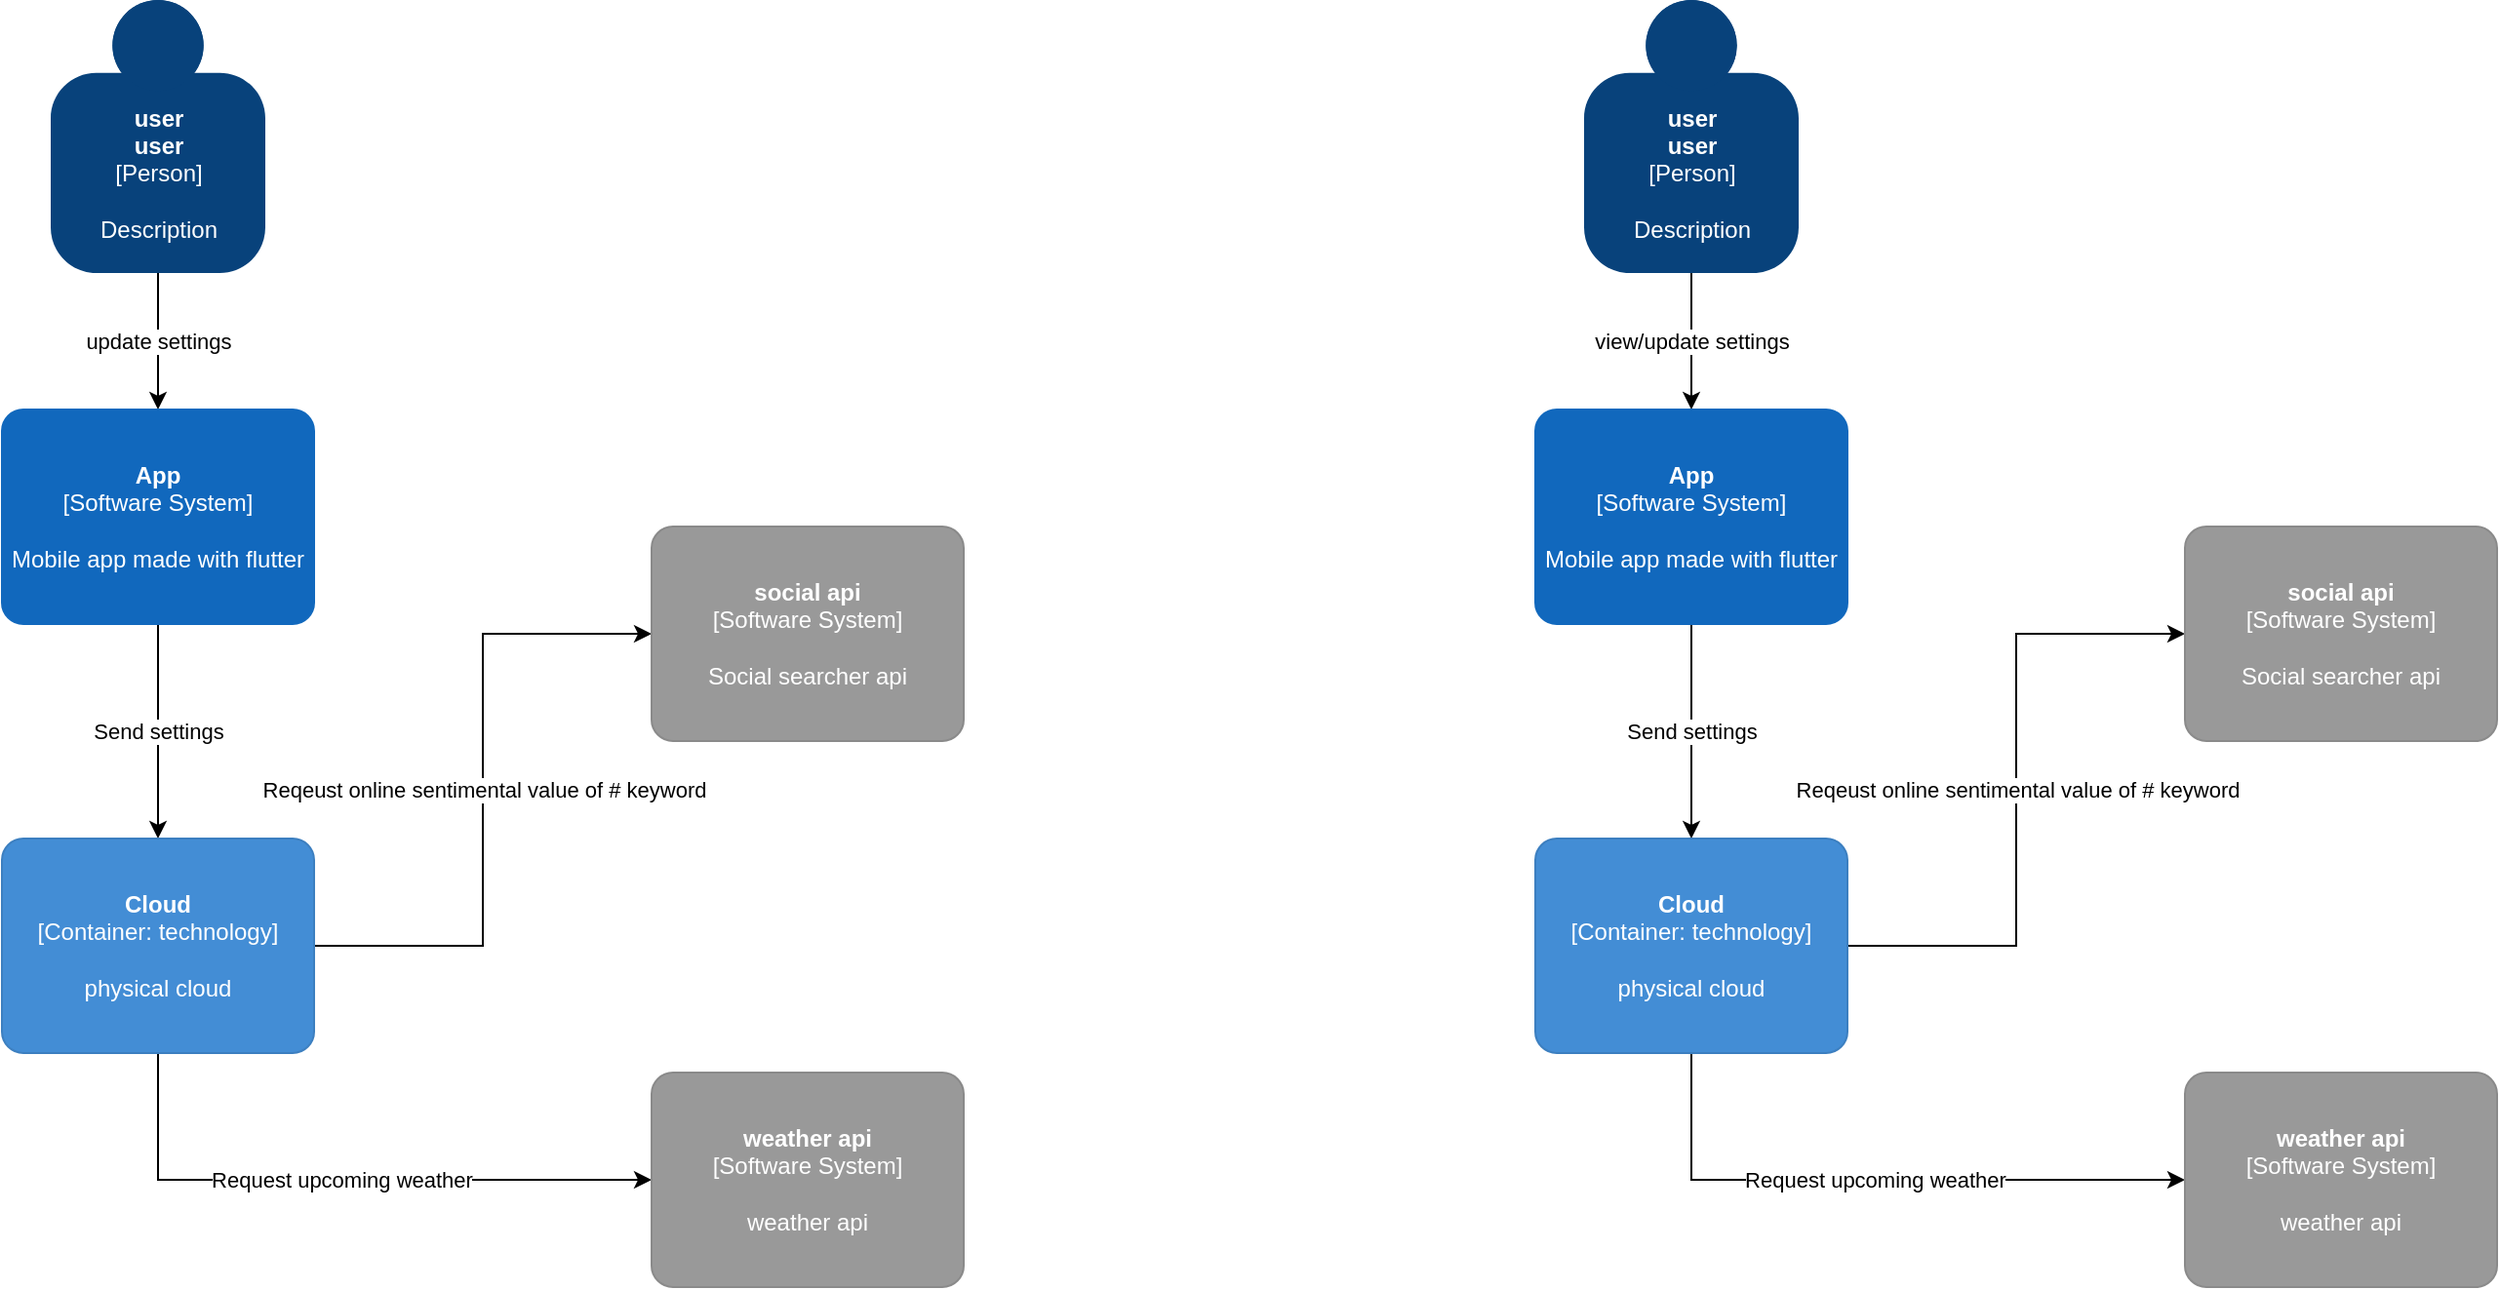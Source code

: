 <mxfile version="14.4.3" type="device"><diagram id="BgJCy_8XO9X8LNMRe-S4" name="Page-1"><mxGraphModel dx="1422" dy="822" grid="1" gridSize="10" guides="1" tooltips="1" connect="1" arrows="1" fold="1" page="1" pageScale="1" pageWidth="827" pageHeight="1169" math="0" shadow="0"><root><mxCell id="0"/><mxCell id="1" parent="0"/><mxCell id="Uh_qh2M5I4nhiFiS0w4W-3" value="update settings" style="edgeStyle=orthogonalEdgeStyle;rounded=0;orthogonalLoop=1;jettySize=auto;html=1;" edge="1" parent="1" source="Uh_qh2M5I4nhiFiS0w4W-1" target="Uh_qh2M5I4nhiFiS0w4W-2"><mxGeometry relative="1" as="geometry"/></mxCell><object placeholders="1" c4Name="user&#10;user" c4Type="Person" c4Description="Description" label="&lt;b&gt;%c4Name%&lt;/b&gt;&lt;div&gt;[%c4Type%]&lt;/div&gt;&lt;br&gt;&lt;div&gt;%c4Description%&lt;/div&gt;" id="Uh_qh2M5I4nhiFiS0w4W-1"><mxCell style="html=1;dashed=0;whitespace=wrap;fillColor=#08427b;strokeColor=none;fontColor=#ffffff;shape=mxgraph.c4.person;align=center;metaEdit=1;points=[[0.5,0,0],[1,0.5,0],[1,0.75,0],[0.75,1,0],[0.5,1,0],[0.25,1,0],[0,0.75,0],[0,0.5,0]];metaData={&quot;c4Type&quot;:{&quot;editable&quot;:false}};" vertex="1" parent="1"><mxGeometry x="359" y="60" width="110.0" height="140" as="geometry"/></mxCell></object><mxCell id="Uh_qh2M5I4nhiFiS0w4W-8" value="Send settings" style="edgeStyle=orthogonalEdgeStyle;rounded=0;orthogonalLoop=1;jettySize=auto;html=1;" edge="1" parent="1" source="Uh_qh2M5I4nhiFiS0w4W-2" target="Uh_qh2M5I4nhiFiS0w4W-5"><mxGeometry relative="1" as="geometry"/></mxCell><object placeholders="1" c4Name="App" c4Type="Software System" c4Description="Mobile app made with flutter&#10;" label="&lt;b&gt;%c4Name%&lt;/b&gt;&lt;div&gt;[%c4Type%]&lt;/div&gt;&lt;br&gt;&lt;div&gt;%c4Description%&lt;/div&gt;" id="Uh_qh2M5I4nhiFiS0w4W-2"><mxCell style="rounded=1;whiteSpace=wrap;html=1;labelBackgroundColor=none;fillColor=#1168BD;fontColor=#ffffff;align=center;arcSize=10;strokeColor=#1168BD;metaEdit=1;metaData={&quot;c4Type&quot;:{&quot;editable&quot;:false}};points=[[0.25,0,0],[0.5,0,0],[0.75,0,0],[1,0.25,0],[1,0.5,0],[1,0.75,0],[0.75,1,0],[0.5,1,0],[0.25,1,0],[0,0.75,0],[0,0.5,0],[0,0.25,0]];" vertex="1" parent="1"><mxGeometry x="334" y="270" width="160" height="110.0" as="geometry"/></mxCell></object><mxCell id="Uh_qh2M5I4nhiFiS0w4W-9" value="Request upcoming weather" style="edgeStyle=orthogonalEdgeStyle;rounded=0;orthogonalLoop=1;jettySize=auto;html=1;" edge="1" parent="1" source="Uh_qh2M5I4nhiFiS0w4W-5" target="Uh_qh2M5I4nhiFiS0w4W-7"><mxGeometry relative="1" as="geometry"><Array as="points"><mxPoint x="414" y="665"/></Array></mxGeometry></mxCell><mxCell id="Uh_qh2M5I4nhiFiS0w4W-10" value="Reqeust online sentimental value of # keyword" style="edgeStyle=orthogonalEdgeStyle;rounded=0;orthogonalLoop=1;jettySize=auto;html=1;entryX=0;entryY=0.5;entryDx=0;entryDy=0;entryPerimeter=0;" edge="1" parent="1" source="Uh_qh2M5I4nhiFiS0w4W-5" target="Uh_qh2M5I4nhiFiS0w4W-6"><mxGeometry relative="1" as="geometry"/></mxCell><object placeholders="1" c4Name="Cloud" c4Type="Container" c4Technology="technology" c4Description="physical cloud" label="&lt;b&gt;%c4Name%&lt;/b&gt;&lt;div&gt;[%c4Type%: %c4Technology%]&lt;/div&gt;&lt;br&gt;&lt;div&gt;%c4Description%&lt;/div&gt;" id="Uh_qh2M5I4nhiFiS0w4W-5"><mxCell style="rounded=1;whiteSpace=wrap;html=1;labelBackgroundColor=none;fillColor=#438DD5;fontColor=#ffffff;align=center;arcSize=10;strokeColor=#3C7FC0;metaEdit=1;metaData={&quot;c4Type&quot;:{&quot;editable&quot;:false}};points=[[0.25,0,0],[0.5,0,0],[0.75,0,0],[1,0.25,0],[1,0.5,0],[1,0.75,0],[0.75,1,0],[0.5,1,0],[0.25,1,0],[0,0.75,0],[0,0.5,0],[0,0.25,0]];" vertex="1" parent="1"><mxGeometry x="334" y="490" width="160" height="110.0" as="geometry"/></mxCell></object><object placeholders="1" c4Name="social api" c4Type="Software System" c4Description="Social searcher api" label="&lt;b&gt;%c4Name%&lt;/b&gt;&lt;div&gt;[%c4Type%]&lt;/div&gt;&lt;br&gt;&lt;div&gt;%c4Description%&lt;/div&gt;" id="Uh_qh2M5I4nhiFiS0w4W-6"><mxCell style="rounded=1;whiteSpace=wrap;html=1;labelBackgroundColor=none;fillColor=#999999;fontColor=#ffffff;align=center;arcSize=10;strokeColor=#8A8A8A;metaEdit=1;metaData={&quot;c4Type&quot;:{&quot;editable&quot;:false}};points=[[0.25,0,0],[0.5,0,0],[0.75,0,0],[1,0.25,0],[1,0.5,0],[1,0.75,0],[0.75,1,0],[0.5,1,0],[0.25,1,0],[0,0.75,0],[0,0.5,0],[0,0.25,0]];" vertex="1" parent="1"><mxGeometry x="667" y="330" width="160" height="110.0" as="geometry"/></mxCell></object><object placeholders="1" c4Name="weather api&#10;" c4Type="Software System" c4Description="weather api" label="&lt;b&gt;%c4Name%&lt;/b&gt;&lt;div&gt;[%c4Type%]&lt;/div&gt;&lt;br&gt;&lt;div&gt;%c4Description%&lt;/div&gt;" id="Uh_qh2M5I4nhiFiS0w4W-7"><mxCell style="rounded=1;whiteSpace=wrap;html=1;labelBackgroundColor=none;fillColor=#999999;fontColor=#ffffff;align=center;arcSize=10;strokeColor=#8A8A8A;metaEdit=1;metaData={&quot;c4Type&quot;:{&quot;editable&quot;:false}};points=[[0.25,0,0],[0.5,0,0],[0.75,0,0],[1,0.25,0],[1,0.5,0],[1,0.75,0],[0.75,1,0],[0.5,1,0],[0.25,1,0],[0,0.75,0],[0,0.5,0],[0,0.25,0]];" vertex="1" parent="1"><mxGeometry x="667" y="610" width="160" height="110.0" as="geometry"/></mxCell></object><mxCell id="Uh_qh2M5I4nhiFiS0w4W-11" value="view/update settings" style="edgeStyle=orthogonalEdgeStyle;rounded=0;orthogonalLoop=1;jettySize=auto;html=1;" edge="1" parent="1" source="Uh_qh2M5I4nhiFiS0w4W-12" target="Uh_qh2M5I4nhiFiS0w4W-14"><mxGeometry relative="1" as="geometry"/></mxCell><object placeholders="1" c4Name="user&#10;user" c4Type="Person" c4Description="Description" label="&lt;b&gt;%c4Name%&lt;/b&gt;&lt;div&gt;[%c4Type%]&lt;/div&gt;&lt;br&gt;&lt;div&gt;%c4Description%&lt;/div&gt;" id="Uh_qh2M5I4nhiFiS0w4W-12"><mxCell style="html=1;dashed=0;whitespace=wrap;fillColor=#08427b;strokeColor=none;fontColor=#ffffff;shape=mxgraph.c4.person;align=center;metaEdit=1;points=[[0.5,0,0],[1,0.5,0],[1,0.75,0],[0.75,1,0],[0.5,1,0],[0.25,1,0],[0,0.75,0],[0,0.5,0]];metaData={&quot;c4Type&quot;:{&quot;editable&quot;:false}};" vertex="1" parent="1"><mxGeometry x="1145" y="60" width="110.0" height="140" as="geometry"/></mxCell></object><mxCell id="Uh_qh2M5I4nhiFiS0w4W-13" value="Send settings" style="edgeStyle=orthogonalEdgeStyle;rounded=0;orthogonalLoop=1;jettySize=auto;html=1;" edge="1" parent="1" source="Uh_qh2M5I4nhiFiS0w4W-14" target="Uh_qh2M5I4nhiFiS0w4W-17"><mxGeometry relative="1" as="geometry"/></mxCell><object placeholders="1" c4Name="App" c4Type="Software System" c4Description="Mobile app made with flutter&#10;" label="&lt;b&gt;%c4Name%&lt;/b&gt;&lt;div&gt;[%c4Type%]&lt;/div&gt;&lt;br&gt;&lt;div&gt;%c4Description%&lt;/div&gt;" id="Uh_qh2M5I4nhiFiS0w4W-14"><mxCell style="rounded=1;whiteSpace=wrap;html=1;labelBackgroundColor=none;fillColor=#1168BD;fontColor=#ffffff;align=center;arcSize=10;strokeColor=#1168BD;metaEdit=1;metaData={&quot;c4Type&quot;:{&quot;editable&quot;:false}};points=[[0.25,0,0],[0.5,0,0],[0.75,0,0],[1,0.25,0],[1,0.5,0],[1,0.75,0],[0.75,1,0],[0.5,1,0],[0.25,1,0],[0,0.75,0],[0,0.5,0],[0,0.25,0]];" vertex="1" parent="1"><mxGeometry x="1120" y="270" width="160" height="110.0" as="geometry"/></mxCell></object><mxCell id="Uh_qh2M5I4nhiFiS0w4W-15" value="Request upcoming weather" style="edgeStyle=orthogonalEdgeStyle;rounded=0;orthogonalLoop=1;jettySize=auto;html=1;" edge="1" parent="1" source="Uh_qh2M5I4nhiFiS0w4W-17" target="Uh_qh2M5I4nhiFiS0w4W-19"><mxGeometry relative="1" as="geometry"><Array as="points"><mxPoint x="1200" y="665"/></Array></mxGeometry></mxCell><mxCell id="Uh_qh2M5I4nhiFiS0w4W-16" value="Reqeust online sentimental value of # keyword" style="edgeStyle=orthogonalEdgeStyle;rounded=0;orthogonalLoop=1;jettySize=auto;html=1;entryX=0;entryY=0.5;entryDx=0;entryDy=0;entryPerimeter=0;" edge="1" parent="1" source="Uh_qh2M5I4nhiFiS0w4W-17" target="Uh_qh2M5I4nhiFiS0w4W-18"><mxGeometry relative="1" as="geometry"/></mxCell><object placeholders="1" c4Name="Cloud" c4Type="Container" c4Technology="technology" c4Description="physical cloud" label="&lt;b&gt;%c4Name%&lt;/b&gt;&lt;div&gt;[%c4Type%: %c4Technology%]&lt;/div&gt;&lt;br&gt;&lt;div&gt;%c4Description%&lt;/div&gt;" id="Uh_qh2M5I4nhiFiS0w4W-17"><mxCell style="rounded=1;whiteSpace=wrap;html=1;labelBackgroundColor=none;fillColor=#438DD5;fontColor=#ffffff;align=center;arcSize=10;strokeColor=#3C7FC0;metaEdit=1;metaData={&quot;c4Type&quot;:{&quot;editable&quot;:false}};points=[[0.25,0,0],[0.5,0,0],[0.75,0,0],[1,0.25,0],[1,0.5,0],[1,0.75,0],[0.75,1,0],[0.5,1,0],[0.25,1,0],[0,0.75,0],[0,0.5,0],[0,0.25,0]];" vertex="1" parent="1"><mxGeometry x="1120" y="490" width="160" height="110.0" as="geometry"/></mxCell></object><object placeholders="1" c4Name="social api" c4Type="Software System" c4Description="Social searcher api" label="&lt;b&gt;%c4Name%&lt;/b&gt;&lt;div&gt;[%c4Type%]&lt;/div&gt;&lt;br&gt;&lt;div&gt;%c4Description%&lt;/div&gt;" id="Uh_qh2M5I4nhiFiS0w4W-18"><mxCell style="rounded=1;whiteSpace=wrap;html=1;labelBackgroundColor=none;fillColor=#999999;fontColor=#ffffff;align=center;arcSize=10;strokeColor=#8A8A8A;metaEdit=1;metaData={&quot;c4Type&quot;:{&quot;editable&quot;:false}};points=[[0.25,0,0],[0.5,0,0],[0.75,0,0],[1,0.25,0],[1,0.5,0],[1,0.75,0],[0.75,1,0],[0.5,1,0],[0.25,1,0],[0,0.75,0],[0,0.5,0],[0,0.25,0]];" vertex="1" parent="1"><mxGeometry x="1453" y="330" width="160" height="110.0" as="geometry"/></mxCell></object><object placeholders="1" c4Name="weather api&#10;" c4Type="Software System" c4Description="weather api" label="&lt;b&gt;%c4Name%&lt;/b&gt;&lt;div&gt;[%c4Type%]&lt;/div&gt;&lt;br&gt;&lt;div&gt;%c4Description%&lt;/div&gt;" id="Uh_qh2M5I4nhiFiS0w4W-19"><mxCell style="rounded=1;whiteSpace=wrap;html=1;labelBackgroundColor=none;fillColor=#999999;fontColor=#ffffff;align=center;arcSize=10;strokeColor=#8A8A8A;metaEdit=1;metaData={&quot;c4Type&quot;:{&quot;editable&quot;:false}};points=[[0.25,0,0],[0.5,0,0],[0.75,0,0],[1,0.25,0],[1,0.5,0],[1,0.75,0],[0.75,1,0],[0.5,1,0],[0.25,1,0],[0,0.75,0],[0,0.5,0],[0,0.25,0]];" vertex="1" parent="1"><mxGeometry x="1453" y="610" width="160" height="110.0" as="geometry"/></mxCell></object></root></mxGraphModel></diagram></mxfile>